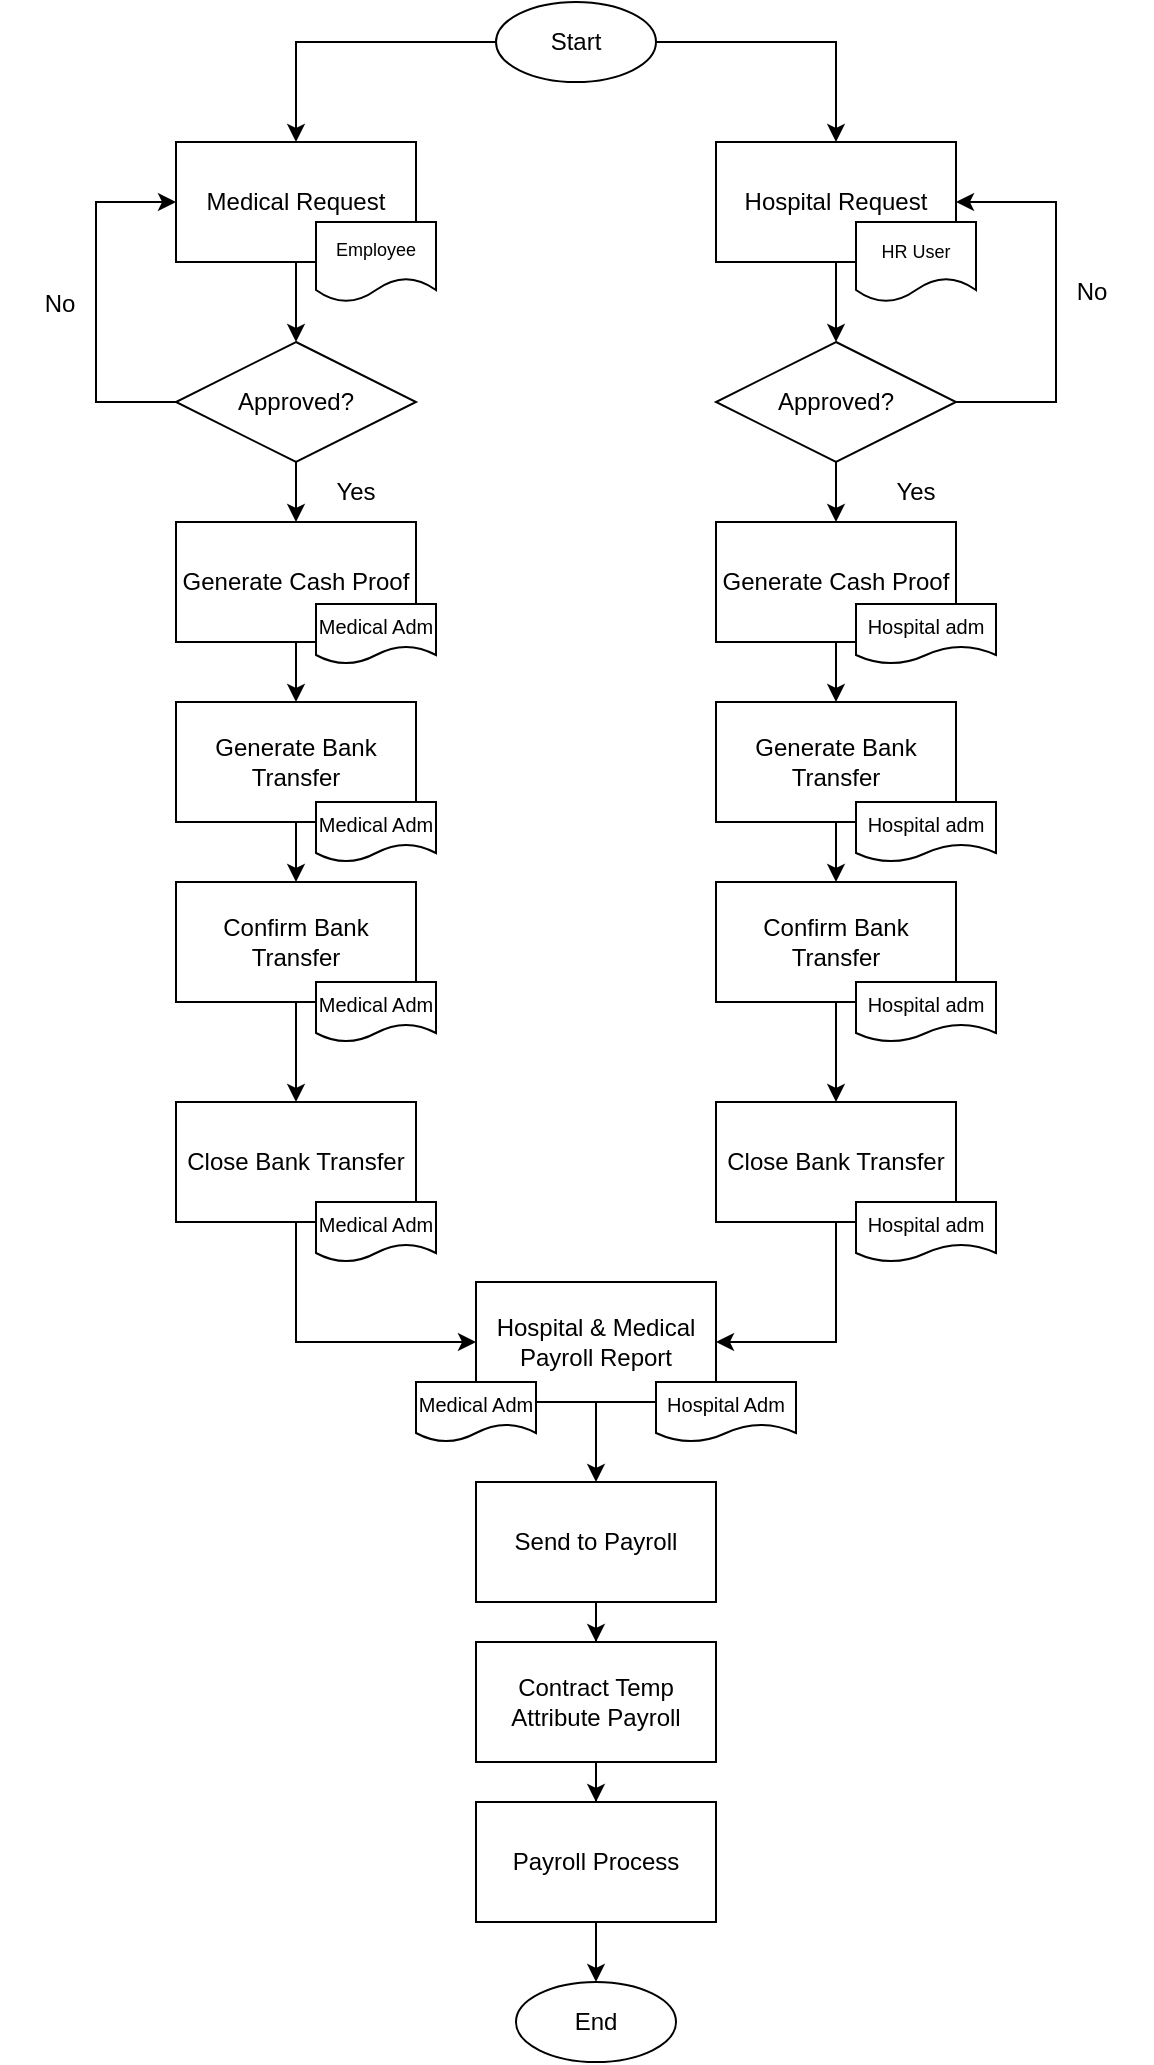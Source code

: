 <mxfile version="21.0.2" type="github">
  <diagram name="Page-1" id="acsS1jJRG9vaDXG1VXjJ">
    <mxGraphModel dx="836" dy="486" grid="1" gridSize="10" guides="1" tooltips="1" connect="1" arrows="1" fold="1" page="1" pageScale="1" pageWidth="850" pageHeight="1100" math="0" shadow="0">
      <root>
        <mxCell id="0" />
        <mxCell id="1" parent="0" />
        <mxCell id="3LhdG9QH1c0bQ25rFq1M-43" style="edgeStyle=orthogonalEdgeStyle;rounded=0;orthogonalLoop=1;jettySize=auto;html=1;entryX=0.5;entryY=0;entryDx=0;entryDy=0;" edge="1" parent="1" source="3LhdG9QH1c0bQ25rFq1M-1" target="3LhdG9QH1c0bQ25rFq1M-3">
          <mxGeometry relative="1" as="geometry" />
        </mxCell>
        <mxCell id="3LhdG9QH1c0bQ25rFq1M-44" style="edgeStyle=orthogonalEdgeStyle;rounded=0;orthogonalLoop=1;jettySize=auto;html=1;entryX=0.5;entryY=0;entryDx=0;entryDy=0;" edge="1" parent="1" source="3LhdG9QH1c0bQ25rFq1M-1" target="3LhdG9QH1c0bQ25rFq1M-2">
          <mxGeometry relative="1" as="geometry" />
        </mxCell>
        <mxCell id="3LhdG9QH1c0bQ25rFq1M-1" value="Start" style="ellipse;whiteSpace=wrap;html=1;" vertex="1" parent="1">
          <mxGeometry x="340" y="260" width="80" height="40" as="geometry" />
        </mxCell>
        <mxCell id="3LhdG9QH1c0bQ25rFq1M-8" value="" style="edgeStyle=orthogonalEdgeStyle;rounded=0;orthogonalLoop=1;jettySize=auto;html=1;" edge="1" parent="1" source="3LhdG9QH1c0bQ25rFq1M-2" target="3LhdG9QH1c0bQ25rFq1M-7">
          <mxGeometry relative="1" as="geometry" />
        </mxCell>
        <mxCell id="3LhdG9QH1c0bQ25rFq1M-2" value="Medical Request" style="rounded=0;whiteSpace=wrap;html=1;" vertex="1" parent="1">
          <mxGeometry x="180" y="330" width="120" height="60" as="geometry" />
        </mxCell>
        <mxCell id="3LhdG9QH1c0bQ25rFq1M-26" value="" style="edgeStyle=orthogonalEdgeStyle;rounded=0;orthogonalLoop=1;jettySize=auto;html=1;" edge="1" parent="1" source="3LhdG9QH1c0bQ25rFq1M-3" target="3LhdG9QH1c0bQ25rFq1M-25">
          <mxGeometry relative="1" as="geometry" />
        </mxCell>
        <mxCell id="3LhdG9QH1c0bQ25rFq1M-3" value="Hospital Request" style="rounded=0;whiteSpace=wrap;html=1;" vertex="1" parent="1">
          <mxGeometry x="450" y="330" width="120" height="60" as="geometry" />
        </mxCell>
        <mxCell id="3LhdG9QH1c0bQ25rFq1M-4" value="Employee" style="shape=document;whiteSpace=wrap;html=1;boundedLbl=1;fontSize=9;" vertex="1" parent="1">
          <mxGeometry x="250" y="370" width="60" height="40" as="geometry" />
        </mxCell>
        <mxCell id="3LhdG9QH1c0bQ25rFq1M-6" value="&lt;font style=&quot;font-size: 9px;&quot;&gt;HR User&lt;/font&gt;" style="shape=document;whiteSpace=wrap;html=1;boundedLbl=1;" vertex="1" parent="1">
          <mxGeometry x="520" y="370" width="60" height="40" as="geometry" />
        </mxCell>
        <mxCell id="3LhdG9QH1c0bQ25rFq1M-10" value="" style="edgeStyle=orthogonalEdgeStyle;rounded=0;orthogonalLoop=1;jettySize=auto;html=1;" edge="1" parent="1" source="3LhdG9QH1c0bQ25rFq1M-7" target="3LhdG9QH1c0bQ25rFq1M-9">
          <mxGeometry relative="1" as="geometry" />
        </mxCell>
        <mxCell id="3LhdG9QH1c0bQ25rFq1M-52" style="edgeStyle=orthogonalEdgeStyle;rounded=0;orthogonalLoop=1;jettySize=auto;html=1;entryX=0;entryY=0.5;entryDx=0;entryDy=0;" edge="1" parent="1" source="3LhdG9QH1c0bQ25rFq1M-7" target="3LhdG9QH1c0bQ25rFq1M-2">
          <mxGeometry relative="1" as="geometry">
            <Array as="points">
              <mxPoint x="140" y="460" />
              <mxPoint x="140" y="360" />
            </Array>
          </mxGeometry>
        </mxCell>
        <mxCell id="3LhdG9QH1c0bQ25rFq1M-7" value="Approved?" style="rhombus;whiteSpace=wrap;html=1;rounded=0;" vertex="1" parent="1">
          <mxGeometry x="180" y="430" width="120" height="60" as="geometry" />
        </mxCell>
        <mxCell id="3LhdG9QH1c0bQ25rFq1M-12" value="" style="edgeStyle=orthogonalEdgeStyle;rounded=0;orthogonalLoop=1;jettySize=auto;html=1;" edge="1" parent="1" source="3LhdG9QH1c0bQ25rFq1M-9" target="3LhdG9QH1c0bQ25rFq1M-11">
          <mxGeometry relative="1" as="geometry" />
        </mxCell>
        <mxCell id="3LhdG9QH1c0bQ25rFq1M-9" value="Generate Cash Proof" style="whiteSpace=wrap;html=1;rounded=0;" vertex="1" parent="1">
          <mxGeometry x="180" y="520" width="120" height="60" as="geometry" />
        </mxCell>
        <mxCell id="3LhdG9QH1c0bQ25rFq1M-14" value="" style="edgeStyle=orthogonalEdgeStyle;rounded=0;orthogonalLoop=1;jettySize=auto;html=1;" edge="1" parent="1" source="3LhdG9QH1c0bQ25rFq1M-11" target="3LhdG9QH1c0bQ25rFq1M-13">
          <mxGeometry relative="1" as="geometry" />
        </mxCell>
        <mxCell id="3LhdG9QH1c0bQ25rFq1M-11" value="Generate Bank Transfer" style="whiteSpace=wrap;html=1;rounded=0;" vertex="1" parent="1">
          <mxGeometry x="180" y="610" width="120" height="60" as="geometry" />
        </mxCell>
        <mxCell id="3LhdG9QH1c0bQ25rFq1M-16" value="" style="edgeStyle=orthogonalEdgeStyle;rounded=0;orthogonalLoop=1;jettySize=auto;html=1;entryX=0.5;entryY=0;entryDx=0;entryDy=0;" edge="1" parent="1" source="3LhdG9QH1c0bQ25rFq1M-13" target="3LhdG9QH1c0bQ25rFq1M-57">
          <mxGeometry relative="1" as="geometry">
            <Array as="points" />
          </mxGeometry>
        </mxCell>
        <mxCell id="3LhdG9QH1c0bQ25rFq1M-13" value="Confirm Bank Transfer" style="whiteSpace=wrap;html=1;rounded=0;" vertex="1" parent="1">
          <mxGeometry x="180" y="700" width="120" height="60" as="geometry" />
        </mxCell>
        <mxCell id="3LhdG9QH1c0bQ25rFq1M-66" style="edgeStyle=orthogonalEdgeStyle;rounded=0;orthogonalLoop=1;jettySize=auto;html=1;entryX=0.5;entryY=0;entryDx=0;entryDy=0;" edge="1" parent="1" source="3LhdG9QH1c0bQ25rFq1M-15" target="3LhdG9QH1c0bQ25rFq1M-65">
          <mxGeometry relative="1" as="geometry" />
        </mxCell>
        <mxCell id="3LhdG9QH1c0bQ25rFq1M-15" value="Hospital &amp;amp; Medical Payroll Report" style="whiteSpace=wrap;html=1;rounded=0;" vertex="1" parent="1">
          <mxGeometry x="330" y="900" width="120" height="60" as="geometry" />
        </mxCell>
        <mxCell id="3LhdG9QH1c0bQ25rFq1M-17" value="&lt;font size=&quot;1&quot;&gt;Medical Adm&lt;/font&gt;" style="shape=document;whiteSpace=wrap;html=1;boundedLbl=1;" vertex="1" parent="1">
          <mxGeometry x="250" y="561" width="60" height="30" as="geometry" />
        </mxCell>
        <mxCell id="3LhdG9QH1c0bQ25rFq1M-18" value="&lt;font size=&quot;1&quot;&gt;Medical Adm&lt;/font&gt;" style="shape=document;whiteSpace=wrap;html=1;boundedLbl=1;" vertex="1" parent="1">
          <mxGeometry x="250" y="660" width="60" height="30" as="geometry" />
        </mxCell>
        <mxCell id="3LhdG9QH1c0bQ25rFq1M-19" value="&lt;font size=&quot;1&quot;&gt;Medical Adm&lt;/font&gt;" style="shape=document;whiteSpace=wrap;html=1;boundedLbl=1;" vertex="1" parent="1">
          <mxGeometry x="250" y="750" width="60" height="30" as="geometry" />
        </mxCell>
        <mxCell id="3LhdG9QH1c0bQ25rFq1M-20" value="&lt;font size=&quot;1&quot;&gt;Medical Adm&lt;/font&gt;" style="shape=document;whiteSpace=wrap;html=1;boundedLbl=1;" vertex="1" parent="1">
          <mxGeometry x="300" y="950" width="60" height="30" as="geometry" />
        </mxCell>
        <mxCell id="3LhdG9QH1c0bQ25rFq1M-21" value="&lt;font size=&quot;1&quot;&gt;Hospital Adm&lt;/font&gt;" style="shape=document;whiteSpace=wrap;html=1;boundedLbl=1;" vertex="1" parent="1">
          <mxGeometry x="420" y="950" width="70" height="30" as="geometry" />
        </mxCell>
        <mxCell id="3LhdG9QH1c0bQ25rFq1M-39" style="edgeStyle=orthogonalEdgeStyle;rounded=0;orthogonalLoop=1;jettySize=auto;html=1;entryX=0.5;entryY=0;entryDx=0;entryDy=0;" edge="1" parent="1" source="3LhdG9QH1c0bQ25rFq1M-25" target="3LhdG9QH1c0bQ25rFq1M-30">
          <mxGeometry relative="1" as="geometry" />
        </mxCell>
        <mxCell id="3LhdG9QH1c0bQ25rFq1M-51" style="edgeStyle=orthogonalEdgeStyle;rounded=0;orthogonalLoop=1;jettySize=auto;html=1;entryX=1;entryY=0.5;entryDx=0;entryDy=0;" edge="1" parent="1" source="3LhdG9QH1c0bQ25rFq1M-25" target="3LhdG9QH1c0bQ25rFq1M-3">
          <mxGeometry relative="1" as="geometry">
            <Array as="points">
              <mxPoint x="620" y="460" />
              <mxPoint x="620" y="360" />
            </Array>
          </mxGeometry>
        </mxCell>
        <mxCell id="3LhdG9QH1c0bQ25rFq1M-25" value="Approved?" style="rhombus;whiteSpace=wrap;html=1;rounded=0;" vertex="1" parent="1">
          <mxGeometry x="450" y="430" width="120" height="60" as="geometry" />
        </mxCell>
        <mxCell id="3LhdG9QH1c0bQ25rFq1M-29" value="" style="edgeStyle=orthogonalEdgeStyle;rounded=0;orthogonalLoop=1;jettySize=auto;html=1;" edge="1" parent="1" source="3LhdG9QH1c0bQ25rFq1M-30" target="3LhdG9QH1c0bQ25rFq1M-32">
          <mxGeometry relative="1" as="geometry" />
        </mxCell>
        <mxCell id="3LhdG9QH1c0bQ25rFq1M-30" value="Generate Cash Proof" style="whiteSpace=wrap;html=1;rounded=0;" vertex="1" parent="1">
          <mxGeometry x="450" y="520" width="120" height="60" as="geometry" />
        </mxCell>
        <mxCell id="3LhdG9QH1c0bQ25rFq1M-31" value="" style="edgeStyle=orthogonalEdgeStyle;rounded=0;orthogonalLoop=1;jettySize=auto;html=1;" edge="1" parent="1" source="3LhdG9QH1c0bQ25rFq1M-32" target="3LhdG9QH1c0bQ25rFq1M-33">
          <mxGeometry relative="1" as="geometry" />
        </mxCell>
        <mxCell id="3LhdG9QH1c0bQ25rFq1M-32" value="Generate Bank Transfer" style="whiteSpace=wrap;html=1;rounded=0;" vertex="1" parent="1">
          <mxGeometry x="450" y="610" width="120" height="60" as="geometry" />
        </mxCell>
        <mxCell id="3LhdG9QH1c0bQ25rFq1M-42" style="edgeStyle=orthogonalEdgeStyle;rounded=0;orthogonalLoop=1;jettySize=auto;html=1;entryX=0.5;entryY=0;entryDx=0;entryDy=0;" edge="1" parent="1" source="3LhdG9QH1c0bQ25rFq1M-33" target="3LhdG9QH1c0bQ25rFq1M-60">
          <mxGeometry relative="1" as="geometry" />
        </mxCell>
        <mxCell id="3LhdG9QH1c0bQ25rFq1M-33" value="Confirm Bank Transfer" style="whiteSpace=wrap;html=1;rounded=0;" vertex="1" parent="1">
          <mxGeometry x="450" y="700" width="120" height="60" as="geometry" />
        </mxCell>
        <mxCell id="3LhdG9QH1c0bQ25rFq1M-34" value="&lt;font size=&quot;1&quot;&gt;Hospital adm&lt;/font&gt;" style="shape=document;whiteSpace=wrap;html=1;boundedLbl=1;" vertex="1" parent="1">
          <mxGeometry x="520" y="561" width="70" height="30" as="geometry" />
        </mxCell>
        <mxCell id="3LhdG9QH1c0bQ25rFq1M-40" value="&lt;font size=&quot;1&quot;&gt;Hospital adm&lt;/font&gt;" style="shape=document;whiteSpace=wrap;html=1;boundedLbl=1;" vertex="1" parent="1">
          <mxGeometry x="520" y="660" width="70" height="30" as="geometry" />
        </mxCell>
        <mxCell id="3LhdG9QH1c0bQ25rFq1M-41" value="&lt;font size=&quot;1&quot;&gt;Hospital adm&lt;/font&gt;" style="shape=document;whiteSpace=wrap;html=1;boundedLbl=1;" vertex="1" parent="1">
          <mxGeometry x="520" y="750" width="70" height="30" as="geometry" />
        </mxCell>
        <mxCell id="3LhdG9QH1c0bQ25rFq1M-48" value="" style="edgeStyle=orthogonalEdgeStyle;rounded=0;orthogonalLoop=1;jettySize=auto;html=1;" edge="1" parent="1" source="3LhdG9QH1c0bQ25rFq1M-45" target="3LhdG9QH1c0bQ25rFq1M-47">
          <mxGeometry relative="1" as="geometry" />
        </mxCell>
        <mxCell id="3LhdG9QH1c0bQ25rFq1M-45" value="Contract Temp Attribute Payroll" style="whiteSpace=wrap;html=1;rounded=0;" vertex="1" parent="1">
          <mxGeometry x="330" y="1080" width="120" height="60" as="geometry" />
        </mxCell>
        <mxCell id="3LhdG9QH1c0bQ25rFq1M-50" value="" style="edgeStyle=orthogonalEdgeStyle;rounded=0;orthogonalLoop=1;jettySize=auto;html=1;" edge="1" parent="1" source="3LhdG9QH1c0bQ25rFq1M-47" target="3LhdG9QH1c0bQ25rFq1M-49">
          <mxGeometry relative="1" as="geometry" />
        </mxCell>
        <mxCell id="3LhdG9QH1c0bQ25rFq1M-47" value="Payroll Process" style="whiteSpace=wrap;html=1;rounded=0;" vertex="1" parent="1">
          <mxGeometry x="330" y="1160" width="120" height="60" as="geometry" />
        </mxCell>
        <mxCell id="3LhdG9QH1c0bQ25rFq1M-49" value="End" style="ellipse;whiteSpace=wrap;html=1;" vertex="1" parent="1">
          <mxGeometry x="350" y="1250" width="80" height="40" as="geometry" />
        </mxCell>
        <mxCell id="3LhdG9QH1c0bQ25rFq1M-53" value="Yes" style="text;html=1;strokeColor=none;fillColor=none;align=center;verticalAlign=middle;whiteSpace=wrap;rounded=0;" vertex="1" parent="1">
          <mxGeometry x="240" y="490" width="60" height="30" as="geometry" />
        </mxCell>
        <mxCell id="3LhdG9QH1c0bQ25rFq1M-54" value="Yes" style="text;html=1;strokeColor=none;fillColor=none;align=center;verticalAlign=middle;whiteSpace=wrap;rounded=0;" vertex="1" parent="1">
          <mxGeometry x="520" y="490" width="60" height="30" as="geometry" />
        </mxCell>
        <mxCell id="3LhdG9QH1c0bQ25rFq1M-55" value="No" style="text;html=1;strokeColor=none;fillColor=none;align=center;verticalAlign=middle;whiteSpace=wrap;rounded=0;" vertex="1" parent="1">
          <mxGeometry x="608" y="390" width="60" height="30" as="geometry" />
        </mxCell>
        <mxCell id="3LhdG9QH1c0bQ25rFq1M-56" value="No" style="text;html=1;strokeColor=none;fillColor=none;align=center;verticalAlign=middle;whiteSpace=wrap;rounded=0;" vertex="1" parent="1">
          <mxGeometry x="92" y="396" width="60" height="30" as="geometry" />
        </mxCell>
        <mxCell id="3LhdG9QH1c0bQ25rFq1M-59" style="edgeStyle=orthogonalEdgeStyle;rounded=0;orthogonalLoop=1;jettySize=auto;html=1;entryX=0;entryY=0.5;entryDx=0;entryDy=0;" edge="1" parent="1" source="3LhdG9QH1c0bQ25rFq1M-57" target="3LhdG9QH1c0bQ25rFq1M-15">
          <mxGeometry relative="1" as="geometry">
            <Array as="points">
              <mxPoint x="240" y="930" />
            </Array>
          </mxGeometry>
        </mxCell>
        <mxCell id="3LhdG9QH1c0bQ25rFq1M-57" value="Close Bank Transfer" style="whiteSpace=wrap;html=1;rounded=0;" vertex="1" parent="1">
          <mxGeometry x="180" y="810" width="120" height="60" as="geometry" />
        </mxCell>
        <mxCell id="3LhdG9QH1c0bQ25rFq1M-58" value="&lt;font size=&quot;1&quot;&gt;Medical Adm&lt;/font&gt;" style="shape=document;whiteSpace=wrap;html=1;boundedLbl=1;" vertex="1" parent="1">
          <mxGeometry x="250" y="860" width="60" height="30" as="geometry" />
        </mxCell>
        <mxCell id="3LhdG9QH1c0bQ25rFq1M-61" style="edgeStyle=orthogonalEdgeStyle;rounded=0;orthogonalLoop=1;jettySize=auto;html=1;entryX=1;entryY=0.5;entryDx=0;entryDy=0;" edge="1" parent="1" source="3LhdG9QH1c0bQ25rFq1M-60" target="3LhdG9QH1c0bQ25rFq1M-15">
          <mxGeometry relative="1" as="geometry" />
        </mxCell>
        <mxCell id="3LhdG9QH1c0bQ25rFq1M-60" value="Close Bank Transfer" style="whiteSpace=wrap;html=1;rounded=0;" vertex="1" parent="1">
          <mxGeometry x="450" y="810" width="120" height="60" as="geometry" />
        </mxCell>
        <mxCell id="3LhdG9QH1c0bQ25rFq1M-62" value="&lt;font size=&quot;1&quot;&gt;Hospital adm&lt;/font&gt;" style="shape=document;whiteSpace=wrap;html=1;boundedLbl=1;" vertex="1" parent="1">
          <mxGeometry x="520" y="860" width="70" height="30" as="geometry" />
        </mxCell>
        <mxCell id="3LhdG9QH1c0bQ25rFq1M-67" style="edgeStyle=orthogonalEdgeStyle;rounded=0;orthogonalLoop=1;jettySize=auto;html=1;entryX=0.5;entryY=0;entryDx=0;entryDy=0;" edge="1" parent="1" source="3LhdG9QH1c0bQ25rFq1M-65" target="3LhdG9QH1c0bQ25rFq1M-45">
          <mxGeometry relative="1" as="geometry" />
        </mxCell>
        <mxCell id="3LhdG9QH1c0bQ25rFq1M-65" value="Send to Payroll" style="whiteSpace=wrap;html=1;rounded=0;" vertex="1" parent="1">
          <mxGeometry x="330" y="1000" width="120" height="60" as="geometry" />
        </mxCell>
      </root>
    </mxGraphModel>
  </diagram>
</mxfile>
